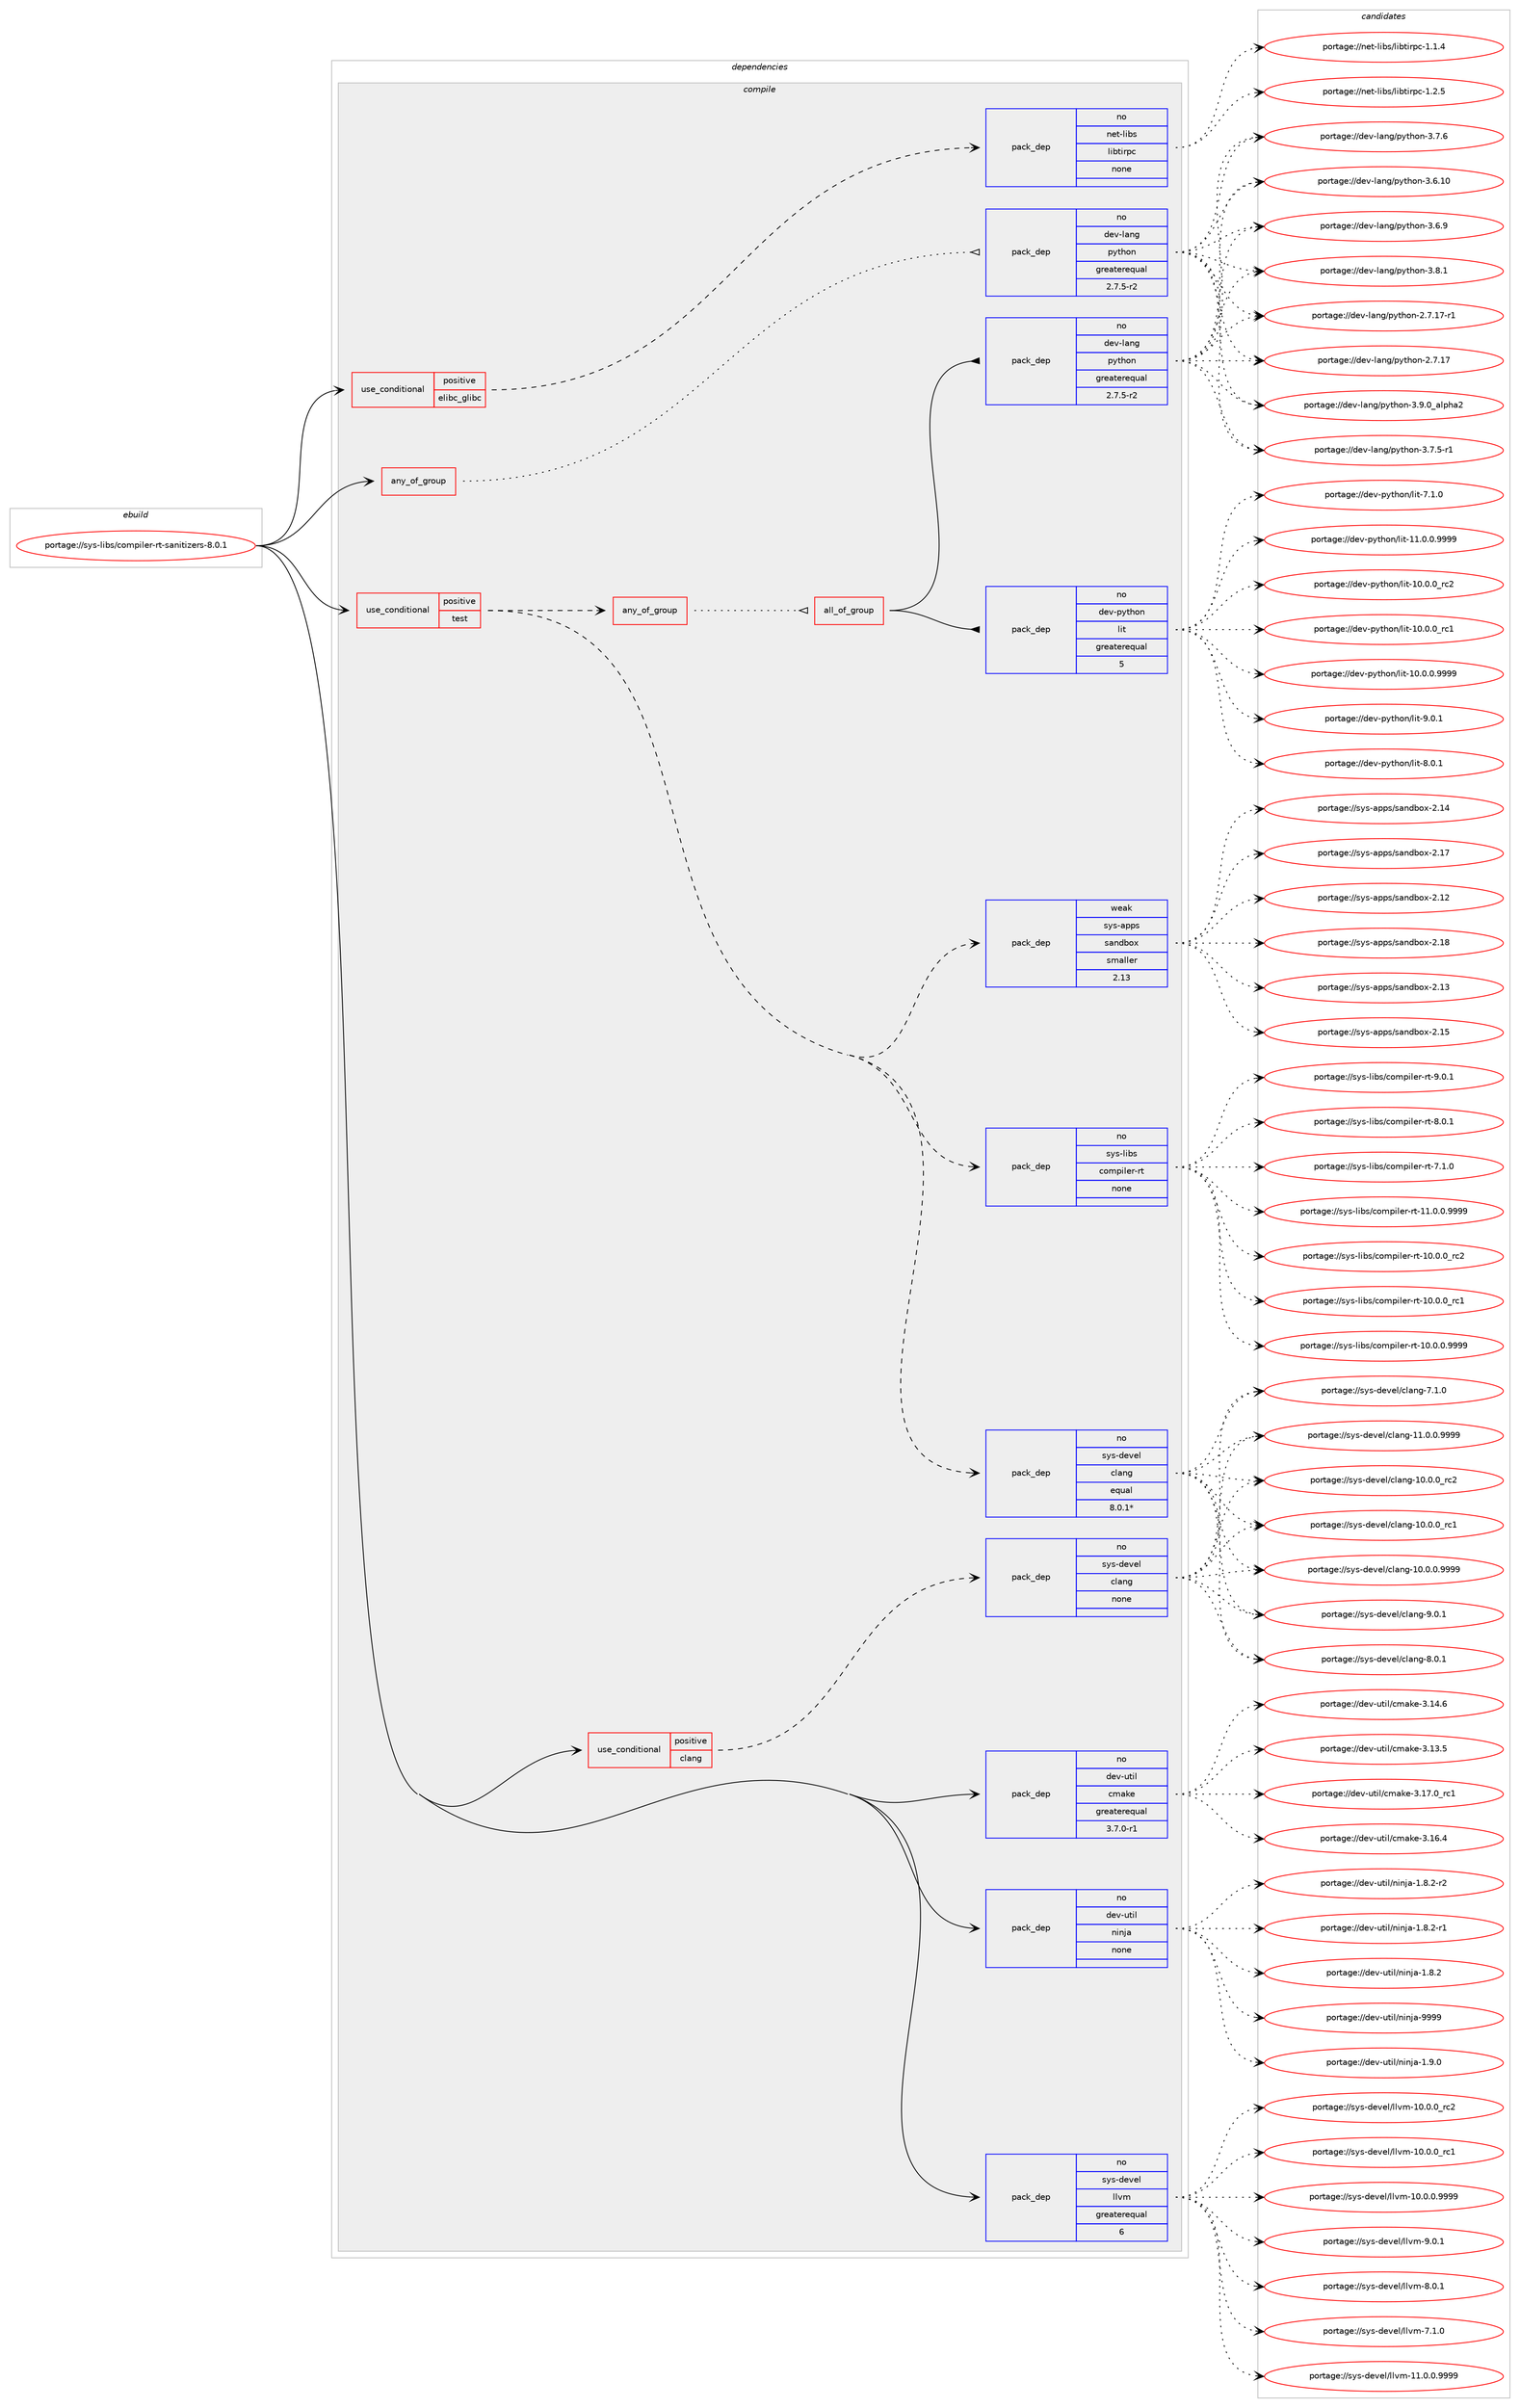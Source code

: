 digraph prolog {

# *************
# Graph options
# *************

newrank=true;
concentrate=true;
compound=true;
graph [rankdir=LR,fontname=Helvetica,fontsize=10,ranksep=1.5];#, ranksep=2.5, nodesep=0.2];
edge  [arrowhead=vee];
node  [fontname=Helvetica,fontsize=10];

# **********
# The ebuild
# **********

subgraph cluster_leftcol {
color=gray;
rank=same;
label=<<i>ebuild</i>>;
id [label="portage://sys-libs/compiler-rt-sanitizers-8.0.1", color=red, width=4, href="../sys-libs/compiler-rt-sanitizers-8.0.1.svg"];
}

# ****************
# The dependencies
# ****************

subgraph cluster_midcol {
color=gray;
label=<<i>dependencies</i>>;
subgraph cluster_compile {
fillcolor="#eeeeee";
style=filled;
label=<<i>compile</i>>;
subgraph any918 {
dependency42541 [label=<<TABLE BORDER="0" CELLBORDER="1" CELLSPACING="0" CELLPADDING="4"><TR><TD CELLPADDING="10">any_of_group</TD></TR></TABLE>>, shape=none, color=red];subgraph pack33254 {
dependency42542 [label=<<TABLE BORDER="0" CELLBORDER="1" CELLSPACING="0" CELLPADDING="4" WIDTH="220"><TR><TD ROWSPAN="6" CELLPADDING="30">pack_dep</TD></TR><TR><TD WIDTH="110">no</TD></TR><TR><TD>dev-lang</TD></TR><TR><TD>python</TD></TR><TR><TD>greaterequal</TD></TR><TR><TD>2.7.5-r2</TD></TR></TABLE>>, shape=none, color=blue];
}
dependency42541:e -> dependency42542:w [weight=20,style="dotted",arrowhead="oinv"];
}
id:e -> dependency42541:w [weight=20,style="solid",arrowhead="vee"];
subgraph cond8313 {
dependency42543 [label=<<TABLE BORDER="0" CELLBORDER="1" CELLSPACING="0" CELLPADDING="4"><TR><TD ROWSPAN="3" CELLPADDING="10">use_conditional</TD></TR><TR><TD>positive</TD></TR><TR><TD>clang</TD></TR></TABLE>>, shape=none, color=red];
subgraph pack33255 {
dependency42544 [label=<<TABLE BORDER="0" CELLBORDER="1" CELLSPACING="0" CELLPADDING="4" WIDTH="220"><TR><TD ROWSPAN="6" CELLPADDING="30">pack_dep</TD></TR><TR><TD WIDTH="110">no</TD></TR><TR><TD>sys-devel</TD></TR><TR><TD>clang</TD></TR><TR><TD>none</TD></TR><TR><TD></TD></TR></TABLE>>, shape=none, color=blue];
}
dependency42543:e -> dependency42544:w [weight=20,style="dashed",arrowhead="vee"];
}
id:e -> dependency42543:w [weight=20,style="solid",arrowhead="vee"];
subgraph cond8314 {
dependency42545 [label=<<TABLE BORDER="0" CELLBORDER="1" CELLSPACING="0" CELLPADDING="4"><TR><TD ROWSPAN="3" CELLPADDING="10">use_conditional</TD></TR><TR><TD>positive</TD></TR><TR><TD>elibc_glibc</TD></TR></TABLE>>, shape=none, color=red];
subgraph pack33256 {
dependency42546 [label=<<TABLE BORDER="0" CELLBORDER="1" CELLSPACING="0" CELLPADDING="4" WIDTH="220"><TR><TD ROWSPAN="6" CELLPADDING="30">pack_dep</TD></TR><TR><TD WIDTH="110">no</TD></TR><TR><TD>net-libs</TD></TR><TR><TD>libtirpc</TD></TR><TR><TD>none</TD></TR><TR><TD></TD></TR></TABLE>>, shape=none, color=blue];
}
dependency42545:e -> dependency42546:w [weight=20,style="dashed",arrowhead="vee"];
}
id:e -> dependency42545:w [weight=20,style="solid",arrowhead="vee"];
subgraph cond8315 {
dependency42547 [label=<<TABLE BORDER="0" CELLBORDER="1" CELLSPACING="0" CELLPADDING="4"><TR><TD ROWSPAN="3" CELLPADDING="10">use_conditional</TD></TR><TR><TD>positive</TD></TR><TR><TD>test</TD></TR></TABLE>>, shape=none, color=red];
subgraph pack33257 {
dependency42548 [label=<<TABLE BORDER="0" CELLBORDER="1" CELLSPACING="0" CELLPADDING="4" WIDTH="220"><TR><TD ROWSPAN="6" CELLPADDING="30">pack_dep</TD></TR><TR><TD WIDTH="110">weak</TD></TR><TR><TD>sys-apps</TD></TR><TR><TD>sandbox</TD></TR><TR><TD>smaller</TD></TR><TR><TD>2.13</TD></TR></TABLE>>, shape=none, color=blue];
}
dependency42547:e -> dependency42548:w [weight=20,style="dashed",arrowhead="vee"];
subgraph any919 {
dependency42549 [label=<<TABLE BORDER="0" CELLBORDER="1" CELLSPACING="0" CELLPADDING="4"><TR><TD CELLPADDING="10">any_of_group</TD></TR></TABLE>>, shape=none, color=red];subgraph all59 {
dependency42550 [label=<<TABLE BORDER="0" CELLBORDER="1" CELLSPACING="0" CELLPADDING="4"><TR><TD CELLPADDING="10">all_of_group</TD></TR></TABLE>>, shape=none, color=red];subgraph pack33258 {
dependency42551 [label=<<TABLE BORDER="0" CELLBORDER="1" CELLSPACING="0" CELLPADDING="4" WIDTH="220"><TR><TD ROWSPAN="6" CELLPADDING="30">pack_dep</TD></TR><TR><TD WIDTH="110">no</TD></TR><TR><TD>dev-lang</TD></TR><TR><TD>python</TD></TR><TR><TD>greaterequal</TD></TR><TR><TD>2.7.5-r2</TD></TR></TABLE>>, shape=none, color=blue];
}
dependency42550:e -> dependency42551:w [weight=20,style="solid",arrowhead="inv"];
subgraph pack33259 {
dependency42552 [label=<<TABLE BORDER="0" CELLBORDER="1" CELLSPACING="0" CELLPADDING="4" WIDTH="220"><TR><TD ROWSPAN="6" CELLPADDING="30">pack_dep</TD></TR><TR><TD WIDTH="110">no</TD></TR><TR><TD>dev-python</TD></TR><TR><TD>lit</TD></TR><TR><TD>greaterequal</TD></TR><TR><TD>5</TD></TR></TABLE>>, shape=none, color=blue];
}
dependency42550:e -> dependency42552:w [weight=20,style="solid",arrowhead="inv"];
}
dependency42549:e -> dependency42550:w [weight=20,style="dotted",arrowhead="oinv"];
}
dependency42547:e -> dependency42549:w [weight=20,style="dashed",arrowhead="vee"];
subgraph pack33260 {
dependency42553 [label=<<TABLE BORDER="0" CELLBORDER="1" CELLSPACING="0" CELLPADDING="4" WIDTH="220"><TR><TD ROWSPAN="6" CELLPADDING="30">pack_dep</TD></TR><TR><TD WIDTH="110">no</TD></TR><TR><TD>sys-devel</TD></TR><TR><TD>clang</TD></TR><TR><TD>equal</TD></TR><TR><TD>8.0.1*</TD></TR></TABLE>>, shape=none, color=blue];
}
dependency42547:e -> dependency42553:w [weight=20,style="dashed",arrowhead="vee"];
subgraph pack33261 {
dependency42554 [label=<<TABLE BORDER="0" CELLBORDER="1" CELLSPACING="0" CELLPADDING="4" WIDTH="220"><TR><TD ROWSPAN="6" CELLPADDING="30">pack_dep</TD></TR><TR><TD WIDTH="110">no</TD></TR><TR><TD>sys-libs</TD></TR><TR><TD>compiler-rt</TD></TR><TR><TD>none</TD></TR><TR><TD></TD></TR></TABLE>>, shape=none, color=blue];
}
dependency42547:e -> dependency42554:w [weight=20,style="dashed",arrowhead="vee"];
}
id:e -> dependency42547:w [weight=20,style="solid",arrowhead="vee"];
subgraph pack33262 {
dependency42555 [label=<<TABLE BORDER="0" CELLBORDER="1" CELLSPACING="0" CELLPADDING="4" WIDTH="220"><TR><TD ROWSPAN="6" CELLPADDING="30">pack_dep</TD></TR><TR><TD WIDTH="110">no</TD></TR><TR><TD>dev-util</TD></TR><TR><TD>cmake</TD></TR><TR><TD>greaterequal</TD></TR><TR><TD>3.7.0-r1</TD></TR></TABLE>>, shape=none, color=blue];
}
id:e -> dependency42555:w [weight=20,style="solid",arrowhead="vee"];
subgraph pack33263 {
dependency42556 [label=<<TABLE BORDER="0" CELLBORDER="1" CELLSPACING="0" CELLPADDING="4" WIDTH="220"><TR><TD ROWSPAN="6" CELLPADDING="30">pack_dep</TD></TR><TR><TD WIDTH="110">no</TD></TR><TR><TD>dev-util</TD></TR><TR><TD>ninja</TD></TR><TR><TD>none</TD></TR><TR><TD></TD></TR></TABLE>>, shape=none, color=blue];
}
id:e -> dependency42556:w [weight=20,style="solid",arrowhead="vee"];
subgraph pack33264 {
dependency42557 [label=<<TABLE BORDER="0" CELLBORDER="1" CELLSPACING="0" CELLPADDING="4" WIDTH="220"><TR><TD ROWSPAN="6" CELLPADDING="30">pack_dep</TD></TR><TR><TD WIDTH="110">no</TD></TR><TR><TD>sys-devel</TD></TR><TR><TD>llvm</TD></TR><TR><TD>greaterequal</TD></TR><TR><TD>6</TD></TR></TABLE>>, shape=none, color=blue];
}
id:e -> dependency42557:w [weight=20,style="solid",arrowhead="vee"];
}
subgraph cluster_compileandrun {
fillcolor="#eeeeee";
style=filled;
label=<<i>compile and run</i>>;
}
subgraph cluster_run {
fillcolor="#eeeeee";
style=filled;
label=<<i>run</i>>;
}
}

# **************
# The candidates
# **************

subgraph cluster_choices {
rank=same;
color=gray;
label=<<i>candidates</i>>;

subgraph choice33254 {
color=black;
nodesep=1;
choice10010111845108971101034711212111610411111045514657464895971081121049750 [label="portage://dev-lang/python-3.9.0_alpha2", color=red, width=4,href="../dev-lang/python-3.9.0_alpha2.svg"];
choice100101118451089711010347112121116104111110455146564649 [label="portage://dev-lang/python-3.8.1", color=red, width=4,href="../dev-lang/python-3.8.1.svg"];
choice100101118451089711010347112121116104111110455146554654 [label="portage://dev-lang/python-3.7.6", color=red, width=4,href="../dev-lang/python-3.7.6.svg"];
choice1001011184510897110103471121211161041111104551465546534511449 [label="portage://dev-lang/python-3.7.5-r1", color=red, width=4,href="../dev-lang/python-3.7.5-r1.svg"];
choice100101118451089711010347112121116104111110455146544657 [label="portage://dev-lang/python-3.6.9", color=red, width=4,href="../dev-lang/python-3.6.9.svg"];
choice10010111845108971101034711212111610411111045514654464948 [label="portage://dev-lang/python-3.6.10", color=red, width=4,href="../dev-lang/python-3.6.10.svg"];
choice100101118451089711010347112121116104111110455046554649554511449 [label="portage://dev-lang/python-2.7.17-r1", color=red, width=4,href="../dev-lang/python-2.7.17-r1.svg"];
choice10010111845108971101034711212111610411111045504655464955 [label="portage://dev-lang/python-2.7.17", color=red, width=4,href="../dev-lang/python-2.7.17.svg"];
dependency42542:e -> choice10010111845108971101034711212111610411111045514657464895971081121049750:w [style=dotted,weight="100"];
dependency42542:e -> choice100101118451089711010347112121116104111110455146564649:w [style=dotted,weight="100"];
dependency42542:e -> choice100101118451089711010347112121116104111110455146554654:w [style=dotted,weight="100"];
dependency42542:e -> choice1001011184510897110103471121211161041111104551465546534511449:w [style=dotted,weight="100"];
dependency42542:e -> choice100101118451089711010347112121116104111110455146544657:w [style=dotted,weight="100"];
dependency42542:e -> choice10010111845108971101034711212111610411111045514654464948:w [style=dotted,weight="100"];
dependency42542:e -> choice100101118451089711010347112121116104111110455046554649554511449:w [style=dotted,weight="100"];
dependency42542:e -> choice10010111845108971101034711212111610411111045504655464955:w [style=dotted,weight="100"];
}
subgraph choice33255 {
color=black;
nodesep=1;
choice11512111545100101118101108479910897110103455746484649 [label="portage://sys-devel/clang-9.0.1", color=red, width=4,href="../sys-devel/clang-9.0.1.svg"];
choice11512111545100101118101108479910897110103455646484649 [label="portage://sys-devel/clang-8.0.1", color=red, width=4,href="../sys-devel/clang-8.0.1.svg"];
choice11512111545100101118101108479910897110103455546494648 [label="portage://sys-devel/clang-7.1.0", color=red, width=4,href="../sys-devel/clang-7.1.0.svg"];
choice11512111545100101118101108479910897110103454949464846484657575757 [label="portage://sys-devel/clang-11.0.0.9999", color=red, width=4,href="../sys-devel/clang-11.0.0.9999.svg"];
choice1151211154510010111810110847991089711010345494846484648951149950 [label="portage://sys-devel/clang-10.0.0_rc2", color=red, width=4,href="../sys-devel/clang-10.0.0_rc2.svg"];
choice1151211154510010111810110847991089711010345494846484648951149949 [label="portage://sys-devel/clang-10.0.0_rc1", color=red, width=4,href="../sys-devel/clang-10.0.0_rc1.svg"];
choice11512111545100101118101108479910897110103454948464846484657575757 [label="portage://sys-devel/clang-10.0.0.9999", color=red, width=4,href="../sys-devel/clang-10.0.0.9999.svg"];
dependency42544:e -> choice11512111545100101118101108479910897110103455746484649:w [style=dotted,weight="100"];
dependency42544:e -> choice11512111545100101118101108479910897110103455646484649:w [style=dotted,weight="100"];
dependency42544:e -> choice11512111545100101118101108479910897110103455546494648:w [style=dotted,weight="100"];
dependency42544:e -> choice11512111545100101118101108479910897110103454949464846484657575757:w [style=dotted,weight="100"];
dependency42544:e -> choice1151211154510010111810110847991089711010345494846484648951149950:w [style=dotted,weight="100"];
dependency42544:e -> choice1151211154510010111810110847991089711010345494846484648951149949:w [style=dotted,weight="100"];
dependency42544:e -> choice11512111545100101118101108479910897110103454948464846484657575757:w [style=dotted,weight="100"];
}
subgraph choice33256 {
color=black;
nodesep=1;
choice1101011164510810598115471081059811610511411299454946504653 [label="portage://net-libs/libtirpc-1.2.5", color=red, width=4,href="../net-libs/libtirpc-1.2.5.svg"];
choice1101011164510810598115471081059811610511411299454946494652 [label="portage://net-libs/libtirpc-1.1.4", color=red, width=4,href="../net-libs/libtirpc-1.1.4.svg"];
dependency42546:e -> choice1101011164510810598115471081059811610511411299454946504653:w [style=dotted,weight="100"];
dependency42546:e -> choice1101011164510810598115471081059811610511411299454946494652:w [style=dotted,weight="100"];
}
subgraph choice33257 {
color=black;
nodesep=1;
choice11512111545971121121154711597110100981111204550464956 [label="portage://sys-apps/sandbox-2.18", color=red, width=4,href="../sys-apps/sandbox-2.18.svg"];
choice11512111545971121121154711597110100981111204550464955 [label="portage://sys-apps/sandbox-2.17", color=red, width=4,href="../sys-apps/sandbox-2.17.svg"];
choice11512111545971121121154711597110100981111204550464953 [label="portage://sys-apps/sandbox-2.15", color=red, width=4,href="../sys-apps/sandbox-2.15.svg"];
choice11512111545971121121154711597110100981111204550464952 [label="portage://sys-apps/sandbox-2.14", color=red, width=4,href="../sys-apps/sandbox-2.14.svg"];
choice11512111545971121121154711597110100981111204550464951 [label="portage://sys-apps/sandbox-2.13", color=red, width=4,href="../sys-apps/sandbox-2.13.svg"];
choice11512111545971121121154711597110100981111204550464950 [label="portage://sys-apps/sandbox-2.12", color=red, width=4,href="../sys-apps/sandbox-2.12.svg"];
dependency42548:e -> choice11512111545971121121154711597110100981111204550464956:w [style=dotted,weight="100"];
dependency42548:e -> choice11512111545971121121154711597110100981111204550464955:w [style=dotted,weight="100"];
dependency42548:e -> choice11512111545971121121154711597110100981111204550464953:w [style=dotted,weight="100"];
dependency42548:e -> choice11512111545971121121154711597110100981111204550464952:w [style=dotted,weight="100"];
dependency42548:e -> choice11512111545971121121154711597110100981111204550464951:w [style=dotted,weight="100"];
dependency42548:e -> choice11512111545971121121154711597110100981111204550464950:w [style=dotted,weight="100"];
}
subgraph choice33258 {
color=black;
nodesep=1;
choice10010111845108971101034711212111610411111045514657464895971081121049750 [label="portage://dev-lang/python-3.9.0_alpha2", color=red, width=4,href="../dev-lang/python-3.9.0_alpha2.svg"];
choice100101118451089711010347112121116104111110455146564649 [label="portage://dev-lang/python-3.8.1", color=red, width=4,href="../dev-lang/python-3.8.1.svg"];
choice100101118451089711010347112121116104111110455146554654 [label="portage://dev-lang/python-3.7.6", color=red, width=4,href="../dev-lang/python-3.7.6.svg"];
choice1001011184510897110103471121211161041111104551465546534511449 [label="portage://dev-lang/python-3.7.5-r1", color=red, width=4,href="../dev-lang/python-3.7.5-r1.svg"];
choice100101118451089711010347112121116104111110455146544657 [label="portage://dev-lang/python-3.6.9", color=red, width=4,href="../dev-lang/python-3.6.9.svg"];
choice10010111845108971101034711212111610411111045514654464948 [label="portage://dev-lang/python-3.6.10", color=red, width=4,href="../dev-lang/python-3.6.10.svg"];
choice100101118451089711010347112121116104111110455046554649554511449 [label="portage://dev-lang/python-2.7.17-r1", color=red, width=4,href="../dev-lang/python-2.7.17-r1.svg"];
choice10010111845108971101034711212111610411111045504655464955 [label="portage://dev-lang/python-2.7.17", color=red, width=4,href="../dev-lang/python-2.7.17.svg"];
dependency42551:e -> choice10010111845108971101034711212111610411111045514657464895971081121049750:w [style=dotted,weight="100"];
dependency42551:e -> choice100101118451089711010347112121116104111110455146564649:w [style=dotted,weight="100"];
dependency42551:e -> choice100101118451089711010347112121116104111110455146554654:w [style=dotted,weight="100"];
dependency42551:e -> choice1001011184510897110103471121211161041111104551465546534511449:w [style=dotted,weight="100"];
dependency42551:e -> choice100101118451089711010347112121116104111110455146544657:w [style=dotted,weight="100"];
dependency42551:e -> choice10010111845108971101034711212111610411111045514654464948:w [style=dotted,weight="100"];
dependency42551:e -> choice100101118451089711010347112121116104111110455046554649554511449:w [style=dotted,weight="100"];
dependency42551:e -> choice10010111845108971101034711212111610411111045504655464955:w [style=dotted,weight="100"];
}
subgraph choice33259 {
color=black;
nodesep=1;
choice1001011184511212111610411111047108105116455746484649 [label="portage://dev-python/lit-9.0.1", color=red, width=4,href="../dev-python/lit-9.0.1.svg"];
choice1001011184511212111610411111047108105116455646484649 [label="portage://dev-python/lit-8.0.1", color=red, width=4,href="../dev-python/lit-8.0.1.svg"];
choice1001011184511212111610411111047108105116455546494648 [label="portage://dev-python/lit-7.1.0", color=red, width=4,href="../dev-python/lit-7.1.0.svg"];
choice1001011184511212111610411111047108105116454949464846484657575757 [label="portage://dev-python/lit-11.0.0.9999", color=red, width=4,href="../dev-python/lit-11.0.0.9999.svg"];
choice100101118451121211161041111104710810511645494846484648951149950 [label="portage://dev-python/lit-10.0.0_rc2", color=red, width=4,href="../dev-python/lit-10.0.0_rc2.svg"];
choice100101118451121211161041111104710810511645494846484648951149949 [label="portage://dev-python/lit-10.0.0_rc1", color=red, width=4,href="../dev-python/lit-10.0.0_rc1.svg"];
choice1001011184511212111610411111047108105116454948464846484657575757 [label="portage://dev-python/lit-10.0.0.9999", color=red, width=4,href="../dev-python/lit-10.0.0.9999.svg"];
dependency42552:e -> choice1001011184511212111610411111047108105116455746484649:w [style=dotted,weight="100"];
dependency42552:e -> choice1001011184511212111610411111047108105116455646484649:w [style=dotted,weight="100"];
dependency42552:e -> choice1001011184511212111610411111047108105116455546494648:w [style=dotted,weight="100"];
dependency42552:e -> choice1001011184511212111610411111047108105116454949464846484657575757:w [style=dotted,weight="100"];
dependency42552:e -> choice100101118451121211161041111104710810511645494846484648951149950:w [style=dotted,weight="100"];
dependency42552:e -> choice100101118451121211161041111104710810511645494846484648951149949:w [style=dotted,weight="100"];
dependency42552:e -> choice1001011184511212111610411111047108105116454948464846484657575757:w [style=dotted,weight="100"];
}
subgraph choice33260 {
color=black;
nodesep=1;
choice11512111545100101118101108479910897110103455746484649 [label="portage://sys-devel/clang-9.0.1", color=red, width=4,href="../sys-devel/clang-9.0.1.svg"];
choice11512111545100101118101108479910897110103455646484649 [label="portage://sys-devel/clang-8.0.1", color=red, width=4,href="../sys-devel/clang-8.0.1.svg"];
choice11512111545100101118101108479910897110103455546494648 [label="portage://sys-devel/clang-7.1.0", color=red, width=4,href="../sys-devel/clang-7.1.0.svg"];
choice11512111545100101118101108479910897110103454949464846484657575757 [label="portage://sys-devel/clang-11.0.0.9999", color=red, width=4,href="../sys-devel/clang-11.0.0.9999.svg"];
choice1151211154510010111810110847991089711010345494846484648951149950 [label="portage://sys-devel/clang-10.0.0_rc2", color=red, width=4,href="../sys-devel/clang-10.0.0_rc2.svg"];
choice1151211154510010111810110847991089711010345494846484648951149949 [label="portage://sys-devel/clang-10.0.0_rc1", color=red, width=4,href="../sys-devel/clang-10.0.0_rc1.svg"];
choice11512111545100101118101108479910897110103454948464846484657575757 [label="portage://sys-devel/clang-10.0.0.9999", color=red, width=4,href="../sys-devel/clang-10.0.0.9999.svg"];
dependency42553:e -> choice11512111545100101118101108479910897110103455746484649:w [style=dotted,weight="100"];
dependency42553:e -> choice11512111545100101118101108479910897110103455646484649:w [style=dotted,weight="100"];
dependency42553:e -> choice11512111545100101118101108479910897110103455546494648:w [style=dotted,weight="100"];
dependency42553:e -> choice11512111545100101118101108479910897110103454949464846484657575757:w [style=dotted,weight="100"];
dependency42553:e -> choice1151211154510010111810110847991089711010345494846484648951149950:w [style=dotted,weight="100"];
dependency42553:e -> choice1151211154510010111810110847991089711010345494846484648951149949:w [style=dotted,weight="100"];
dependency42553:e -> choice11512111545100101118101108479910897110103454948464846484657575757:w [style=dotted,weight="100"];
}
subgraph choice33261 {
color=black;
nodesep=1;
choice1151211154510810598115479911110911210510810111445114116455746484649 [label="portage://sys-libs/compiler-rt-9.0.1", color=red, width=4,href="../sys-libs/compiler-rt-9.0.1.svg"];
choice1151211154510810598115479911110911210510810111445114116455646484649 [label="portage://sys-libs/compiler-rt-8.0.1", color=red, width=4,href="../sys-libs/compiler-rt-8.0.1.svg"];
choice1151211154510810598115479911110911210510810111445114116455546494648 [label="portage://sys-libs/compiler-rt-7.1.0", color=red, width=4,href="../sys-libs/compiler-rt-7.1.0.svg"];
choice1151211154510810598115479911110911210510810111445114116454949464846484657575757 [label="portage://sys-libs/compiler-rt-11.0.0.9999", color=red, width=4,href="../sys-libs/compiler-rt-11.0.0.9999.svg"];
choice115121115451081059811547991111091121051081011144511411645494846484648951149950 [label="portage://sys-libs/compiler-rt-10.0.0_rc2", color=red, width=4,href="../sys-libs/compiler-rt-10.0.0_rc2.svg"];
choice115121115451081059811547991111091121051081011144511411645494846484648951149949 [label="portage://sys-libs/compiler-rt-10.0.0_rc1", color=red, width=4,href="../sys-libs/compiler-rt-10.0.0_rc1.svg"];
choice1151211154510810598115479911110911210510810111445114116454948464846484657575757 [label="portage://sys-libs/compiler-rt-10.0.0.9999", color=red, width=4,href="../sys-libs/compiler-rt-10.0.0.9999.svg"];
dependency42554:e -> choice1151211154510810598115479911110911210510810111445114116455746484649:w [style=dotted,weight="100"];
dependency42554:e -> choice1151211154510810598115479911110911210510810111445114116455646484649:w [style=dotted,weight="100"];
dependency42554:e -> choice1151211154510810598115479911110911210510810111445114116455546494648:w [style=dotted,weight="100"];
dependency42554:e -> choice1151211154510810598115479911110911210510810111445114116454949464846484657575757:w [style=dotted,weight="100"];
dependency42554:e -> choice115121115451081059811547991111091121051081011144511411645494846484648951149950:w [style=dotted,weight="100"];
dependency42554:e -> choice115121115451081059811547991111091121051081011144511411645494846484648951149949:w [style=dotted,weight="100"];
dependency42554:e -> choice1151211154510810598115479911110911210510810111445114116454948464846484657575757:w [style=dotted,weight="100"];
}
subgraph choice33262 {
color=black;
nodesep=1;
choice1001011184511711610510847991099710710145514649554648951149949 [label="portage://dev-util/cmake-3.17.0_rc1", color=red, width=4,href="../dev-util/cmake-3.17.0_rc1.svg"];
choice1001011184511711610510847991099710710145514649544652 [label="portage://dev-util/cmake-3.16.4", color=red, width=4,href="../dev-util/cmake-3.16.4.svg"];
choice1001011184511711610510847991099710710145514649524654 [label="portage://dev-util/cmake-3.14.6", color=red, width=4,href="../dev-util/cmake-3.14.6.svg"];
choice1001011184511711610510847991099710710145514649514653 [label="portage://dev-util/cmake-3.13.5", color=red, width=4,href="../dev-util/cmake-3.13.5.svg"];
dependency42555:e -> choice1001011184511711610510847991099710710145514649554648951149949:w [style=dotted,weight="100"];
dependency42555:e -> choice1001011184511711610510847991099710710145514649544652:w [style=dotted,weight="100"];
dependency42555:e -> choice1001011184511711610510847991099710710145514649524654:w [style=dotted,weight="100"];
dependency42555:e -> choice1001011184511711610510847991099710710145514649514653:w [style=dotted,weight="100"];
}
subgraph choice33263 {
color=black;
nodesep=1;
choice1001011184511711610510847110105110106974557575757 [label="portage://dev-util/ninja-9999", color=red, width=4,href="../dev-util/ninja-9999.svg"];
choice100101118451171161051084711010511010697454946574648 [label="portage://dev-util/ninja-1.9.0", color=red, width=4,href="../dev-util/ninja-1.9.0.svg"];
choice1001011184511711610510847110105110106974549465646504511450 [label="portage://dev-util/ninja-1.8.2-r2", color=red, width=4,href="../dev-util/ninja-1.8.2-r2.svg"];
choice1001011184511711610510847110105110106974549465646504511449 [label="portage://dev-util/ninja-1.8.2-r1", color=red, width=4,href="../dev-util/ninja-1.8.2-r1.svg"];
choice100101118451171161051084711010511010697454946564650 [label="portage://dev-util/ninja-1.8.2", color=red, width=4,href="../dev-util/ninja-1.8.2.svg"];
dependency42556:e -> choice1001011184511711610510847110105110106974557575757:w [style=dotted,weight="100"];
dependency42556:e -> choice100101118451171161051084711010511010697454946574648:w [style=dotted,weight="100"];
dependency42556:e -> choice1001011184511711610510847110105110106974549465646504511450:w [style=dotted,weight="100"];
dependency42556:e -> choice1001011184511711610510847110105110106974549465646504511449:w [style=dotted,weight="100"];
dependency42556:e -> choice100101118451171161051084711010511010697454946564650:w [style=dotted,weight="100"];
}
subgraph choice33264 {
color=black;
nodesep=1;
choice1151211154510010111810110847108108118109455746484649 [label="portage://sys-devel/llvm-9.0.1", color=red, width=4,href="../sys-devel/llvm-9.0.1.svg"];
choice1151211154510010111810110847108108118109455646484649 [label="portage://sys-devel/llvm-8.0.1", color=red, width=4,href="../sys-devel/llvm-8.0.1.svg"];
choice1151211154510010111810110847108108118109455546494648 [label="portage://sys-devel/llvm-7.1.0", color=red, width=4,href="../sys-devel/llvm-7.1.0.svg"];
choice1151211154510010111810110847108108118109454949464846484657575757 [label="portage://sys-devel/llvm-11.0.0.9999", color=red, width=4,href="../sys-devel/llvm-11.0.0.9999.svg"];
choice115121115451001011181011084710810811810945494846484648951149950 [label="portage://sys-devel/llvm-10.0.0_rc2", color=red, width=4,href="../sys-devel/llvm-10.0.0_rc2.svg"];
choice115121115451001011181011084710810811810945494846484648951149949 [label="portage://sys-devel/llvm-10.0.0_rc1", color=red, width=4,href="../sys-devel/llvm-10.0.0_rc1.svg"];
choice1151211154510010111810110847108108118109454948464846484657575757 [label="portage://sys-devel/llvm-10.0.0.9999", color=red, width=4,href="../sys-devel/llvm-10.0.0.9999.svg"];
dependency42557:e -> choice1151211154510010111810110847108108118109455746484649:w [style=dotted,weight="100"];
dependency42557:e -> choice1151211154510010111810110847108108118109455646484649:w [style=dotted,weight="100"];
dependency42557:e -> choice1151211154510010111810110847108108118109455546494648:w [style=dotted,weight="100"];
dependency42557:e -> choice1151211154510010111810110847108108118109454949464846484657575757:w [style=dotted,weight="100"];
dependency42557:e -> choice115121115451001011181011084710810811810945494846484648951149950:w [style=dotted,weight="100"];
dependency42557:e -> choice115121115451001011181011084710810811810945494846484648951149949:w [style=dotted,weight="100"];
dependency42557:e -> choice1151211154510010111810110847108108118109454948464846484657575757:w [style=dotted,weight="100"];
}
}

}
